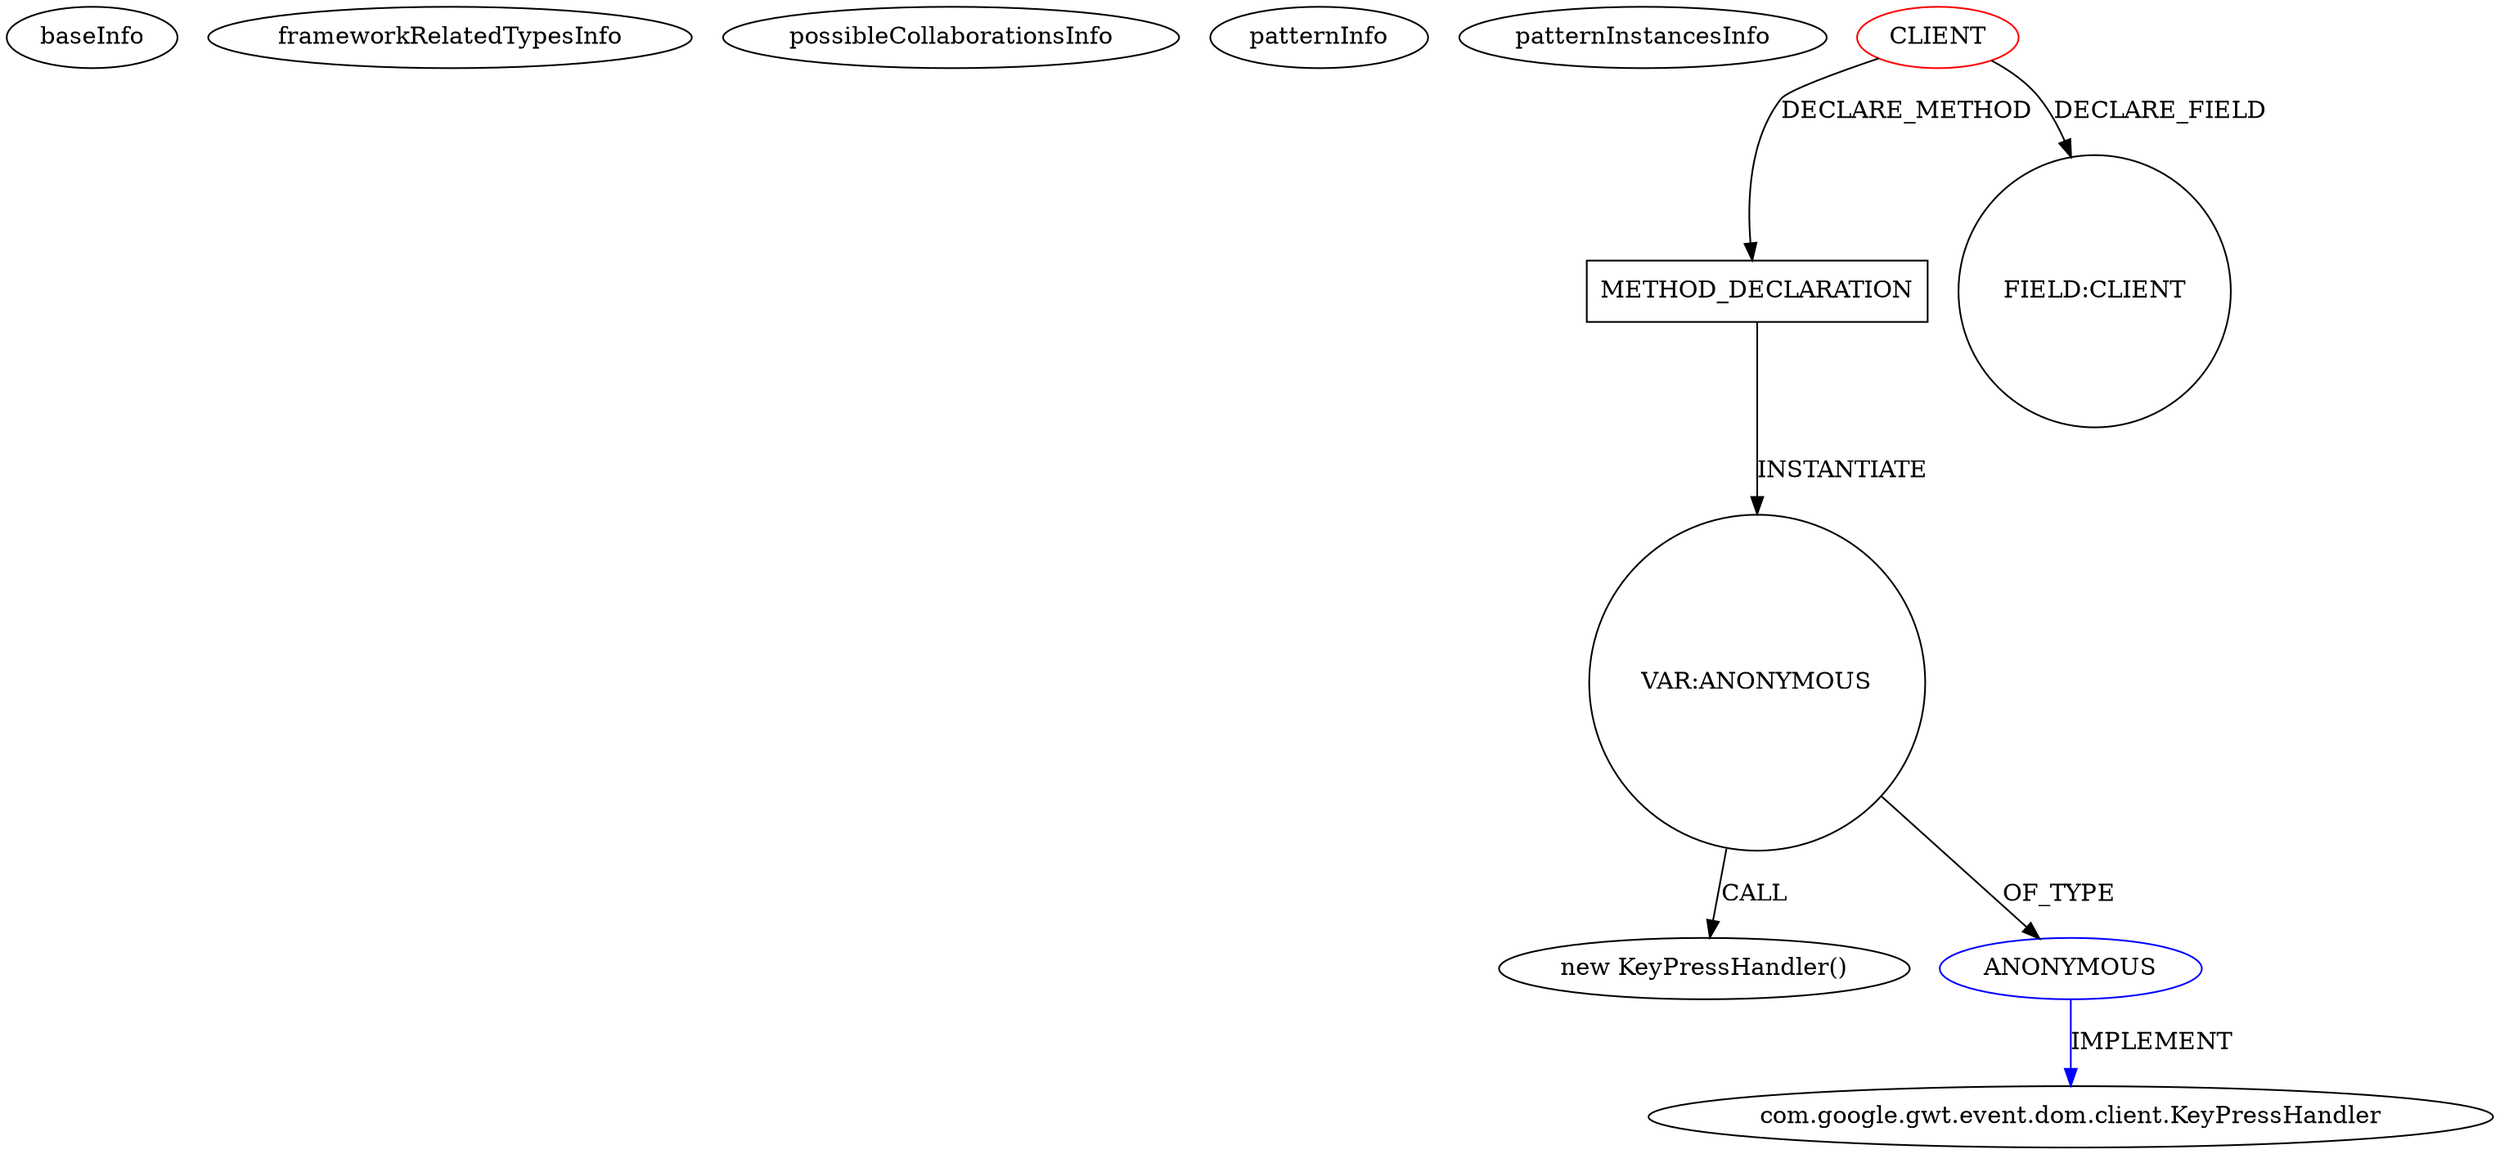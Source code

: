 digraph {
baseInfo[graphId=1073,category="pattern",isAnonymous=false,possibleRelation=false]
frameworkRelatedTypesInfo[]
possibleCollaborationsInfo[]
patternInfo[frequency=2.0,patternRootClient=0]
patternInstancesInfo[0="chrte-TemperatureWatcher~/chrte-TemperatureWatcher/TemperatureWatcher-master/src/com/google/gwt/sample/stockwatcher/client/TemperatureWatcher.java~TemperatureWatcher~1066",1="cbopp-gwt-taglist~/cbopp-gwt-taglist/gwt-taglist-master/src/main/java/com/virilis_software/gwt/taglist/client/comp/taglist/TagListView.java~TagListView~1038"]
296[label="new KeyPressHandler()",vertexType="CONSTRUCTOR_CALL",isFrameworkType=false]
297[label="VAR:ANONYMOUS",vertexType="VARIABLE_EXPRESION",isFrameworkType=false,shape=circle]
298[label="ANONYMOUS",vertexType="REFERENCE_ANONYMOUS_DECLARATION",isFrameworkType=false,color=blue]
213[label="com.google.gwt.event.dom.client.KeyPressHandler",vertexType="FRAMEWORK_INTERFACE_TYPE",isFrameworkType=false]
233[label="METHOD_DECLARATION",vertexType="CLIENT_METHOD_DECLARATION",isFrameworkType=false,shape=box]
0[label="CLIENT",vertexType="ROOT_CLIENT_CLASS_DECLARATION",isFrameworkType=false,color=red]
22[label="FIELD:CLIENT",vertexType="FIELD_DECLARATION",isFrameworkType=false,shape=circle]
297->296[label="CALL"]
298->213[label="IMPLEMENT",color=blue]
233->297[label="INSTANTIATE"]
297->298[label="OF_TYPE"]
0->22[label="DECLARE_FIELD"]
0->233[label="DECLARE_METHOD"]
}
